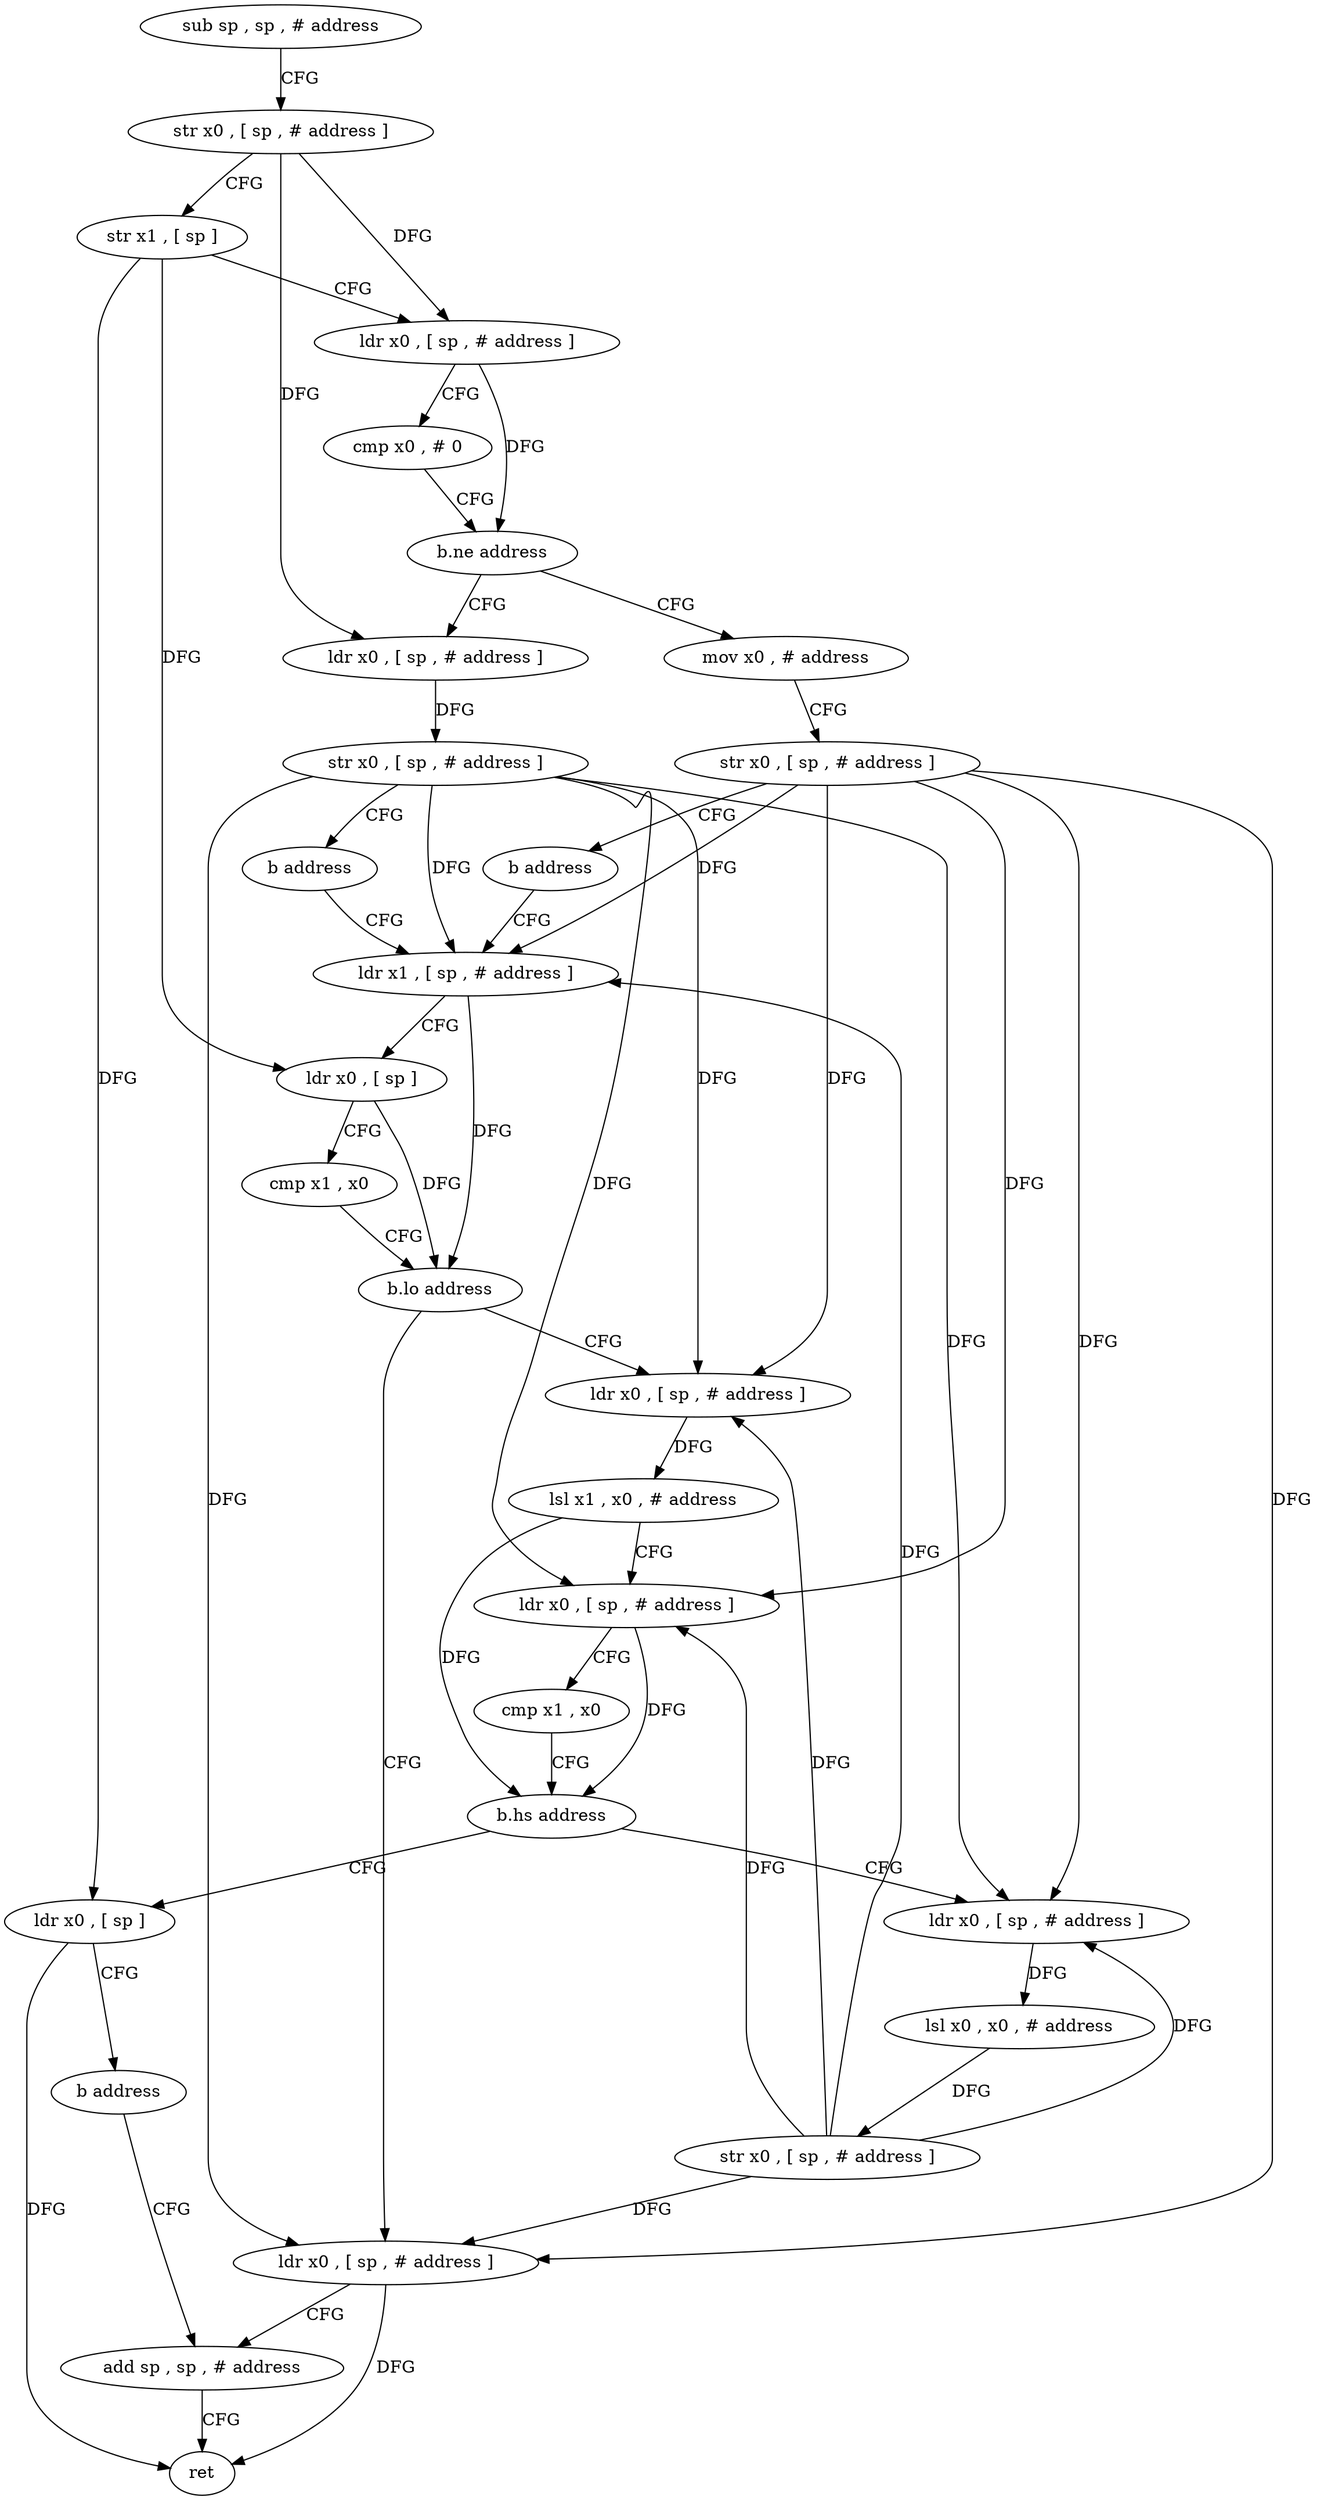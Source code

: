 digraph "func" {
"4288572" [label = "sub sp , sp , # address" ]
"4288576" [label = "str x0 , [ sp , # address ]" ]
"4288580" [label = "str x1 , [ sp ]" ]
"4288584" [label = "ldr x0 , [ sp , # address ]" ]
"4288588" [label = "cmp x0 , # 0" ]
"4288592" [label = "b.ne address" ]
"4288608" [label = "ldr x0 , [ sp , # address ]" ]
"4288596" [label = "mov x0 , # address" ]
"4288612" [label = "str x0 , [ sp , # address ]" ]
"4288616" [label = "b address" ]
"4288660" [label = "ldr x1 , [ sp , # address ]" ]
"4288600" [label = "str x0 , [ sp , # address ]" ]
"4288604" [label = "b address" ]
"4288664" [label = "ldr x0 , [ sp ]" ]
"4288668" [label = "cmp x1 , x0" ]
"4288672" [label = "b.lo address" ]
"4288620" [label = "ldr x0 , [ sp , # address ]" ]
"4288676" [label = "ldr x0 , [ sp , # address ]" ]
"4288624" [label = "lsl x1 , x0 , # address" ]
"4288628" [label = "ldr x0 , [ sp , # address ]" ]
"4288632" [label = "cmp x1 , x0" ]
"4288636" [label = "b.hs address" ]
"4288648" [label = "ldr x0 , [ sp , # address ]" ]
"4288640" [label = "ldr x0 , [ sp ]" ]
"4288680" [label = "add sp , sp , # address" ]
"4288652" [label = "lsl x0 , x0 , # address" ]
"4288656" [label = "str x0 , [ sp , # address ]" ]
"4288644" [label = "b address" ]
"4288684" [label = "ret" ]
"4288572" -> "4288576" [ label = "CFG" ]
"4288576" -> "4288580" [ label = "CFG" ]
"4288576" -> "4288584" [ label = "DFG" ]
"4288576" -> "4288608" [ label = "DFG" ]
"4288580" -> "4288584" [ label = "CFG" ]
"4288580" -> "4288664" [ label = "DFG" ]
"4288580" -> "4288640" [ label = "DFG" ]
"4288584" -> "4288588" [ label = "CFG" ]
"4288584" -> "4288592" [ label = "DFG" ]
"4288588" -> "4288592" [ label = "CFG" ]
"4288592" -> "4288608" [ label = "CFG" ]
"4288592" -> "4288596" [ label = "CFG" ]
"4288608" -> "4288612" [ label = "DFG" ]
"4288596" -> "4288600" [ label = "CFG" ]
"4288612" -> "4288616" [ label = "CFG" ]
"4288612" -> "4288660" [ label = "DFG" ]
"4288612" -> "4288620" [ label = "DFG" ]
"4288612" -> "4288628" [ label = "DFG" ]
"4288612" -> "4288676" [ label = "DFG" ]
"4288612" -> "4288648" [ label = "DFG" ]
"4288616" -> "4288660" [ label = "CFG" ]
"4288660" -> "4288664" [ label = "CFG" ]
"4288660" -> "4288672" [ label = "DFG" ]
"4288600" -> "4288604" [ label = "CFG" ]
"4288600" -> "4288660" [ label = "DFG" ]
"4288600" -> "4288620" [ label = "DFG" ]
"4288600" -> "4288628" [ label = "DFG" ]
"4288600" -> "4288676" [ label = "DFG" ]
"4288600" -> "4288648" [ label = "DFG" ]
"4288604" -> "4288660" [ label = "CFG" ]
"4288664" -> "4288668" [ label = "CFG" ]
"4288664" -> "4288672" [ label = "DFG" ]
"4288668" -> "4288672" [ label = "CFG" ]
"4288672" -> "4288620" [ label = "CFG" ]
"4288672" -> "4288676" [ label = "CFG" ]
"4288620" -> "4288624" [ label = "DFG" ]
"4288676" -> "4288680" [ label = "CFG" ]
"4288676" -> "4288684" [ label = "DFG" ]
"4288624" -> "4288628" [ label = "CFG" ]
"4288624" -> "4288636" [ label = "DFG" ]
"4288628" -> "4288632" [ label = "CFG" ]
"4288628" -> "4288636" [ label = "DFG" ]
"4288632" -> "4288636" [ label = "CFG" ]
"4288636" -> "4288648" [ label = "CFG" ]
"4288636" -> "4288640" [ label = "CFG" ]
"4288648" -> "4288652" [ label = "DFG" ]
"4288640" -> "4288644" [ label = "CFG" ]
"4288640" -> "4288684" [ label = "DFG" ]
"4288680" -> "4288684" [ label = "CFG" ]
"4288652" -> "4288656" [ label = "DFG" ]
"4288656" -> "4288660" [ label = "DFG" ]
"4288656" -> "4288620" [ label = "DFG" ]
"4288656" -> "4288628" [ label = "DFG" ]
"4288656" -> "4288676" [ label = "DFG" ]
"4288656" -> "4288648" [ label = "DFG" ]
"4288644" -> "4288680" [ label = "CFG" ]
}
